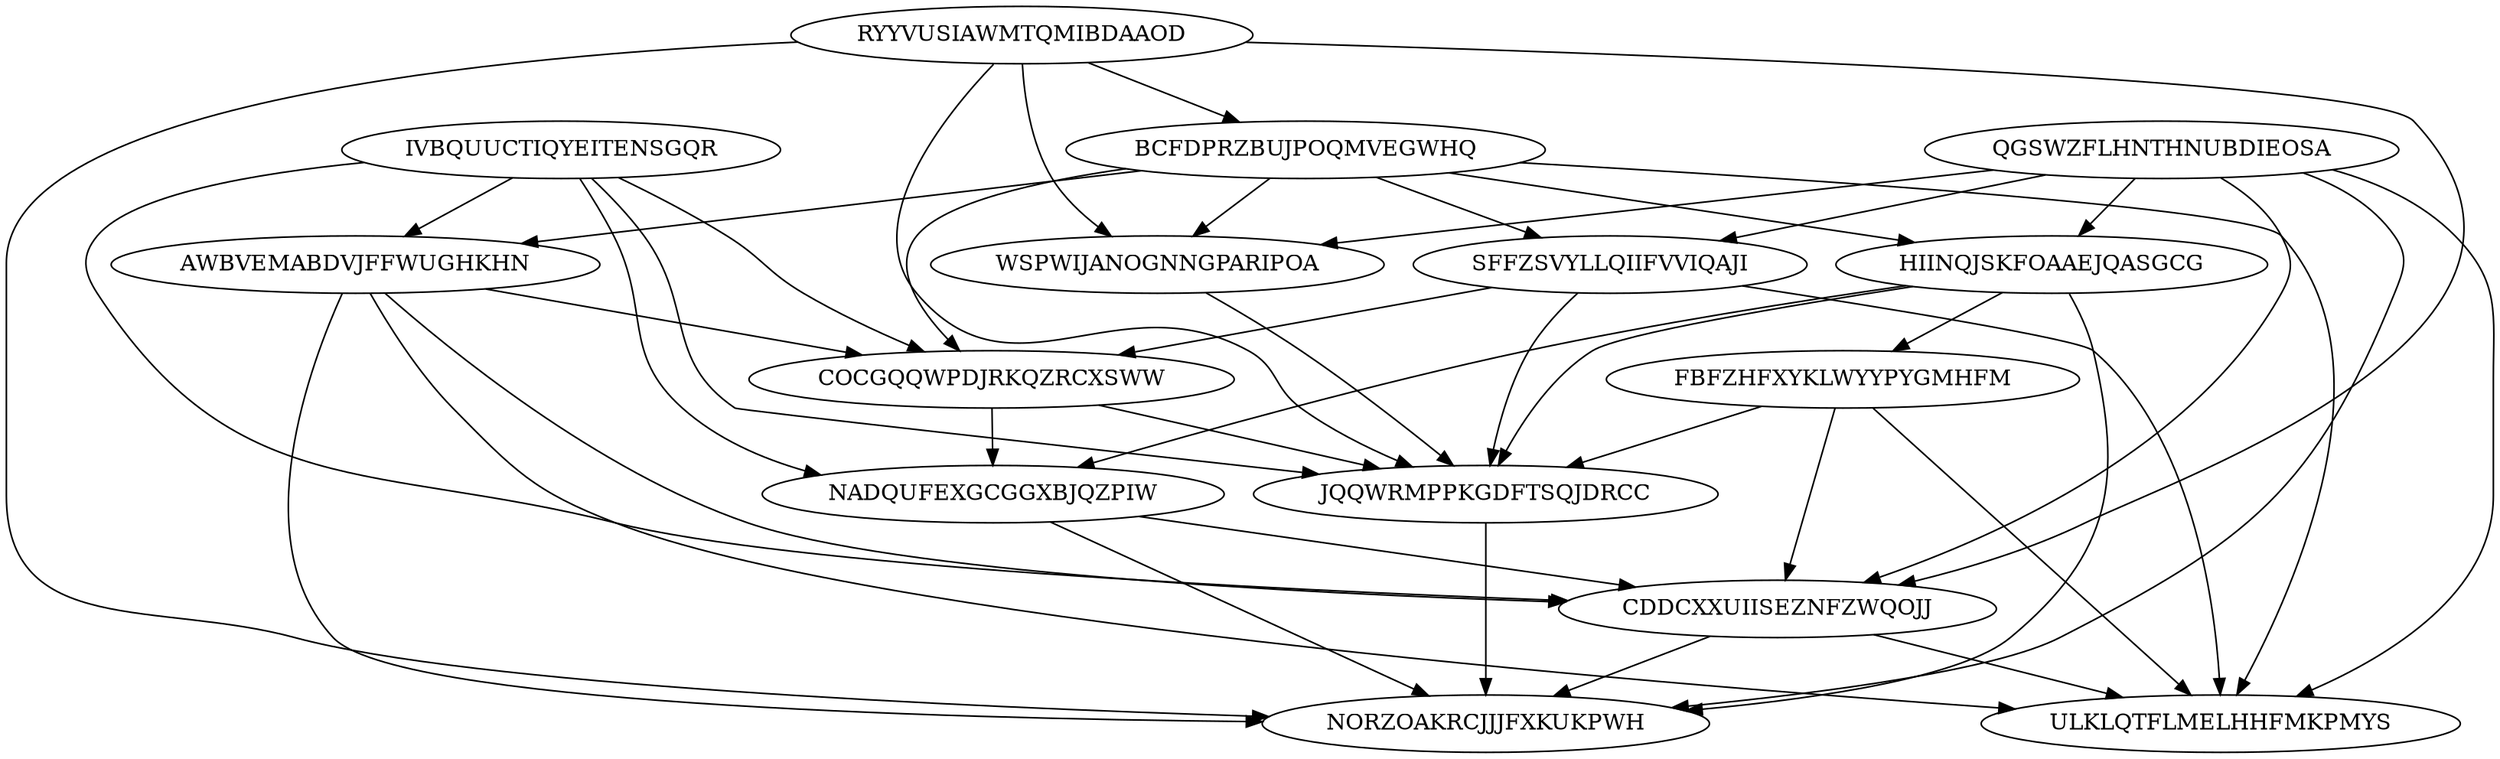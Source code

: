 digraph N15M44 {
	IVBQUUCTIQYEITENSGQR	[Weight=10];
	QGSWZFLHNTHNUBDIEOSA	[Weight=14];
	RYYVUSIAWMTQMIBDAAOD	[Weight=14];
	BCFDPRZBUJPOQMVEGWHQ	[Weight=10];
	AWBVEMABDVJFFWUGHKHN	[Weight=13];
	WSPWIJANOGNNGPARIPOA	[Weight=14];
	SFFZSVYLLQIIFVVIQAJI	[Weight=11];
	COCGQQWPDJRKQZRCXSWW	[Weight=20];
	HIINQJSKFOAAEJQASGCG	[Weight=18];
	FBFZHFXYKLWYYPYGMHFM	[Weight=11];
	NADQUFEXGCGGXBJQZPIW	[Weight=17];
	CDDCXXUIISEZNFZWQOJJ	[Weight=11];
	JQQWRMPPKGDFTSQJDRCC	[Weight=18];
	NORZOAKRCJJJFXKUKPWH	[Weight=19];
	ULKLQTFLMELHHFMKPMYS	[Weight=20];
	COCGQQWPDJRKQZRCXSWW -> NADQUFEXGCGGXBJQZPIW [Weight=12];
	HIINQJSKFOAAEJQASGCG -> JQQWRMPPKGDFTSQJDRCC [Weight=12];
	QGSWZFLHNTHNUBDIEOSA -> ULKLQTFLMELHHFMKPMYS [Weight=15];
	IVBQUUCTIQYEITENSGQR -> COCGQQWPDJRKQZRCXSWW [Weight=17];
	BCFDPRZBUJPOQMVEGWHQ -> COCGQQWPDJRKQZRCXSWW [Weight=17];
	RYYVUSIAWMTQMIBDAAOD -> JQQWRMPPKGDFTSQJDRCC [Weight=17];
	CDDCXXUIISEZNFZWQOJJ -> NORZOAKRCJJJFXKUKPWH [Weight=12];
	HIINQJSKFOAAEJQASGCG -> NORZOAKRCJJJFXKUKPWH [Weight=14];
	CDDCXXUIISEZNFZWQOJJ -> ULKLQTFLMELHHFMKPMYS [Weight=13];
	AWBVEMABDVJFFWUGHKHN -> COCGQQWPDJRKQZRCXSWW [Weight=12];
	BCFDPRZBUJPOQMVEGWHQ -> ULKLQTFLMELHHFMKPMYS [Weight=14];
	IVBQUUCTIQYEITENSGQR -> AWBVEMABDVJFFWUGHKHN [Weight=18];
	AWBVEMABDVJFFWUGHKHN -> NORZOAKRCJJJFXKUKPWH [Weight=19];
	BCFDPRZBUJPOQMVEGWHQ -> AWBVEMABDVJFFWUGHKHN [Weight=10];
	FBFZHFXYKLWYYPYGMHFM -> CDDCXXUIISEZNFZWQOJJ [Weight=12];
	HIINQJSKFOAAEJQASGCG -> NADQUFEXGCGGXBJQZPIW [Weight=12];
	QGSWZFLHNTHNUBDIEOSA -> SFFZSVYLLQIIFVVIQAJI [Weight=10];
	QGSWZFLHNTHNUBDIEOSA -> WSPWIJANOGNNGPARIPOA [Weight=14];
	RYYVUSIAWMTQMIBDAAOD -> WSPWIJANOGNNGPARIPOA [Weight=18];
	QGSWZFLHNTHNUBDIEOSA -> HIINQJSKFOAAEJQASGCG [Weight=11];
	WSPWIJANOGNNGPARIPOA -> JQQWRMPPKGDFTSQJDRCC [Weight=13];
	FBFZHFXYKLWYYPYGMHFM -> ULKLQTFLMELHHFMKPMYS [Weight=10];
	NADQUFEXGCGGXBJQZPIW -> CDDCXXUIISEZNFZWQOJJ [Weight=15];
	QGSWZFLHNTHNUBDIEOSA -> CDDCXXUIISEZNFZWQOJJ [Weight=10];
	SFFZSVYLLQIIFVVIQAJI -> COCGQQWPDJRKQZRCXSWW [Weight=15];
	IVBQUUCTIQYEITENSGQR -> CDDCXXUIISEZNFZWQOJJ [Weight=14];
	QGSWZFLHNTHNUBDIEOSA -> NORZOAKRCJJJFXKUKPWH [Weight=11];
	RYYVUSIAWMTQMIBDAAOD -> NORZOAKRCJJJFXKUKPWH [Weight=10];
	BCFDPRZBUJPOQMVEGWHQ -> HIINQJSKFOAAEJQASGCG [Weight=13];
	NADQUFEXGCGGXBJQZPIW -> NORZOAKRCJJJFXKUKPWH [Weight=10];
	AWBVEMABDVJFFWUGHKHN -> ULKLQTFLMELHHFMKPMYS [Weight=12];
	COCGQQWPDJRKQZRCXSWW -> JQQWRMPPKGDFTSQJDRCC [Weight=14];
	IVBQUUCTIQYEITENSGQR -> JQQWRMPPKGDFTSQJDRCC [Weight=13];
	SFFZSVYLLQIIFVVIQAJI -> JQQWRMPPKGDFTSQJDRCC [Weight=16];
	FBFZHFXYKLWYYPYGMHFM -> JQQWRMPPKGDFTSQJDRCC [Weight=18];
	AWBVEMABDVJFFWUGHKHN -> CDDCXXUIISEZNFZWQOJJ [Weight=19];
	RYYVUSIAWMTQMIBDAAOD -> BCFDPRZBUJPOQMVEGWHQ [Weight=16];
	IVBQUUCTIQYEITENSGQR -> NADQUFEXGCGGXBJQZPIW [Weight=15];
	JQQWRMPPKGDFTSQJDRCC -> NORZOAKRCJJJFXKUKPWH [Weight=11];
	SFFZSVYLLQIIFVVIQAJI -> ULKLQTFLMELHHFMKPMYS [Weight=13];
	BCFDPRZBUJPOQMVEGWHQ -> SFFZSVYLLQIIFVVIQAJI [Weight=18];
	RYYVUSIAWMTQMIBDAAOD -> CDDCXXUIISEZNFZWQOJJ [Weight=18];
	HIINQJSKFOAAEJQASGCG -> FBFZHFXYKLWYYPYGMHFM [Weight=17];
	BCFDPRZBUJPOQMVEGWHQ -> WSPWIJANOGNNGPARIPOA [Weight=11];
}
